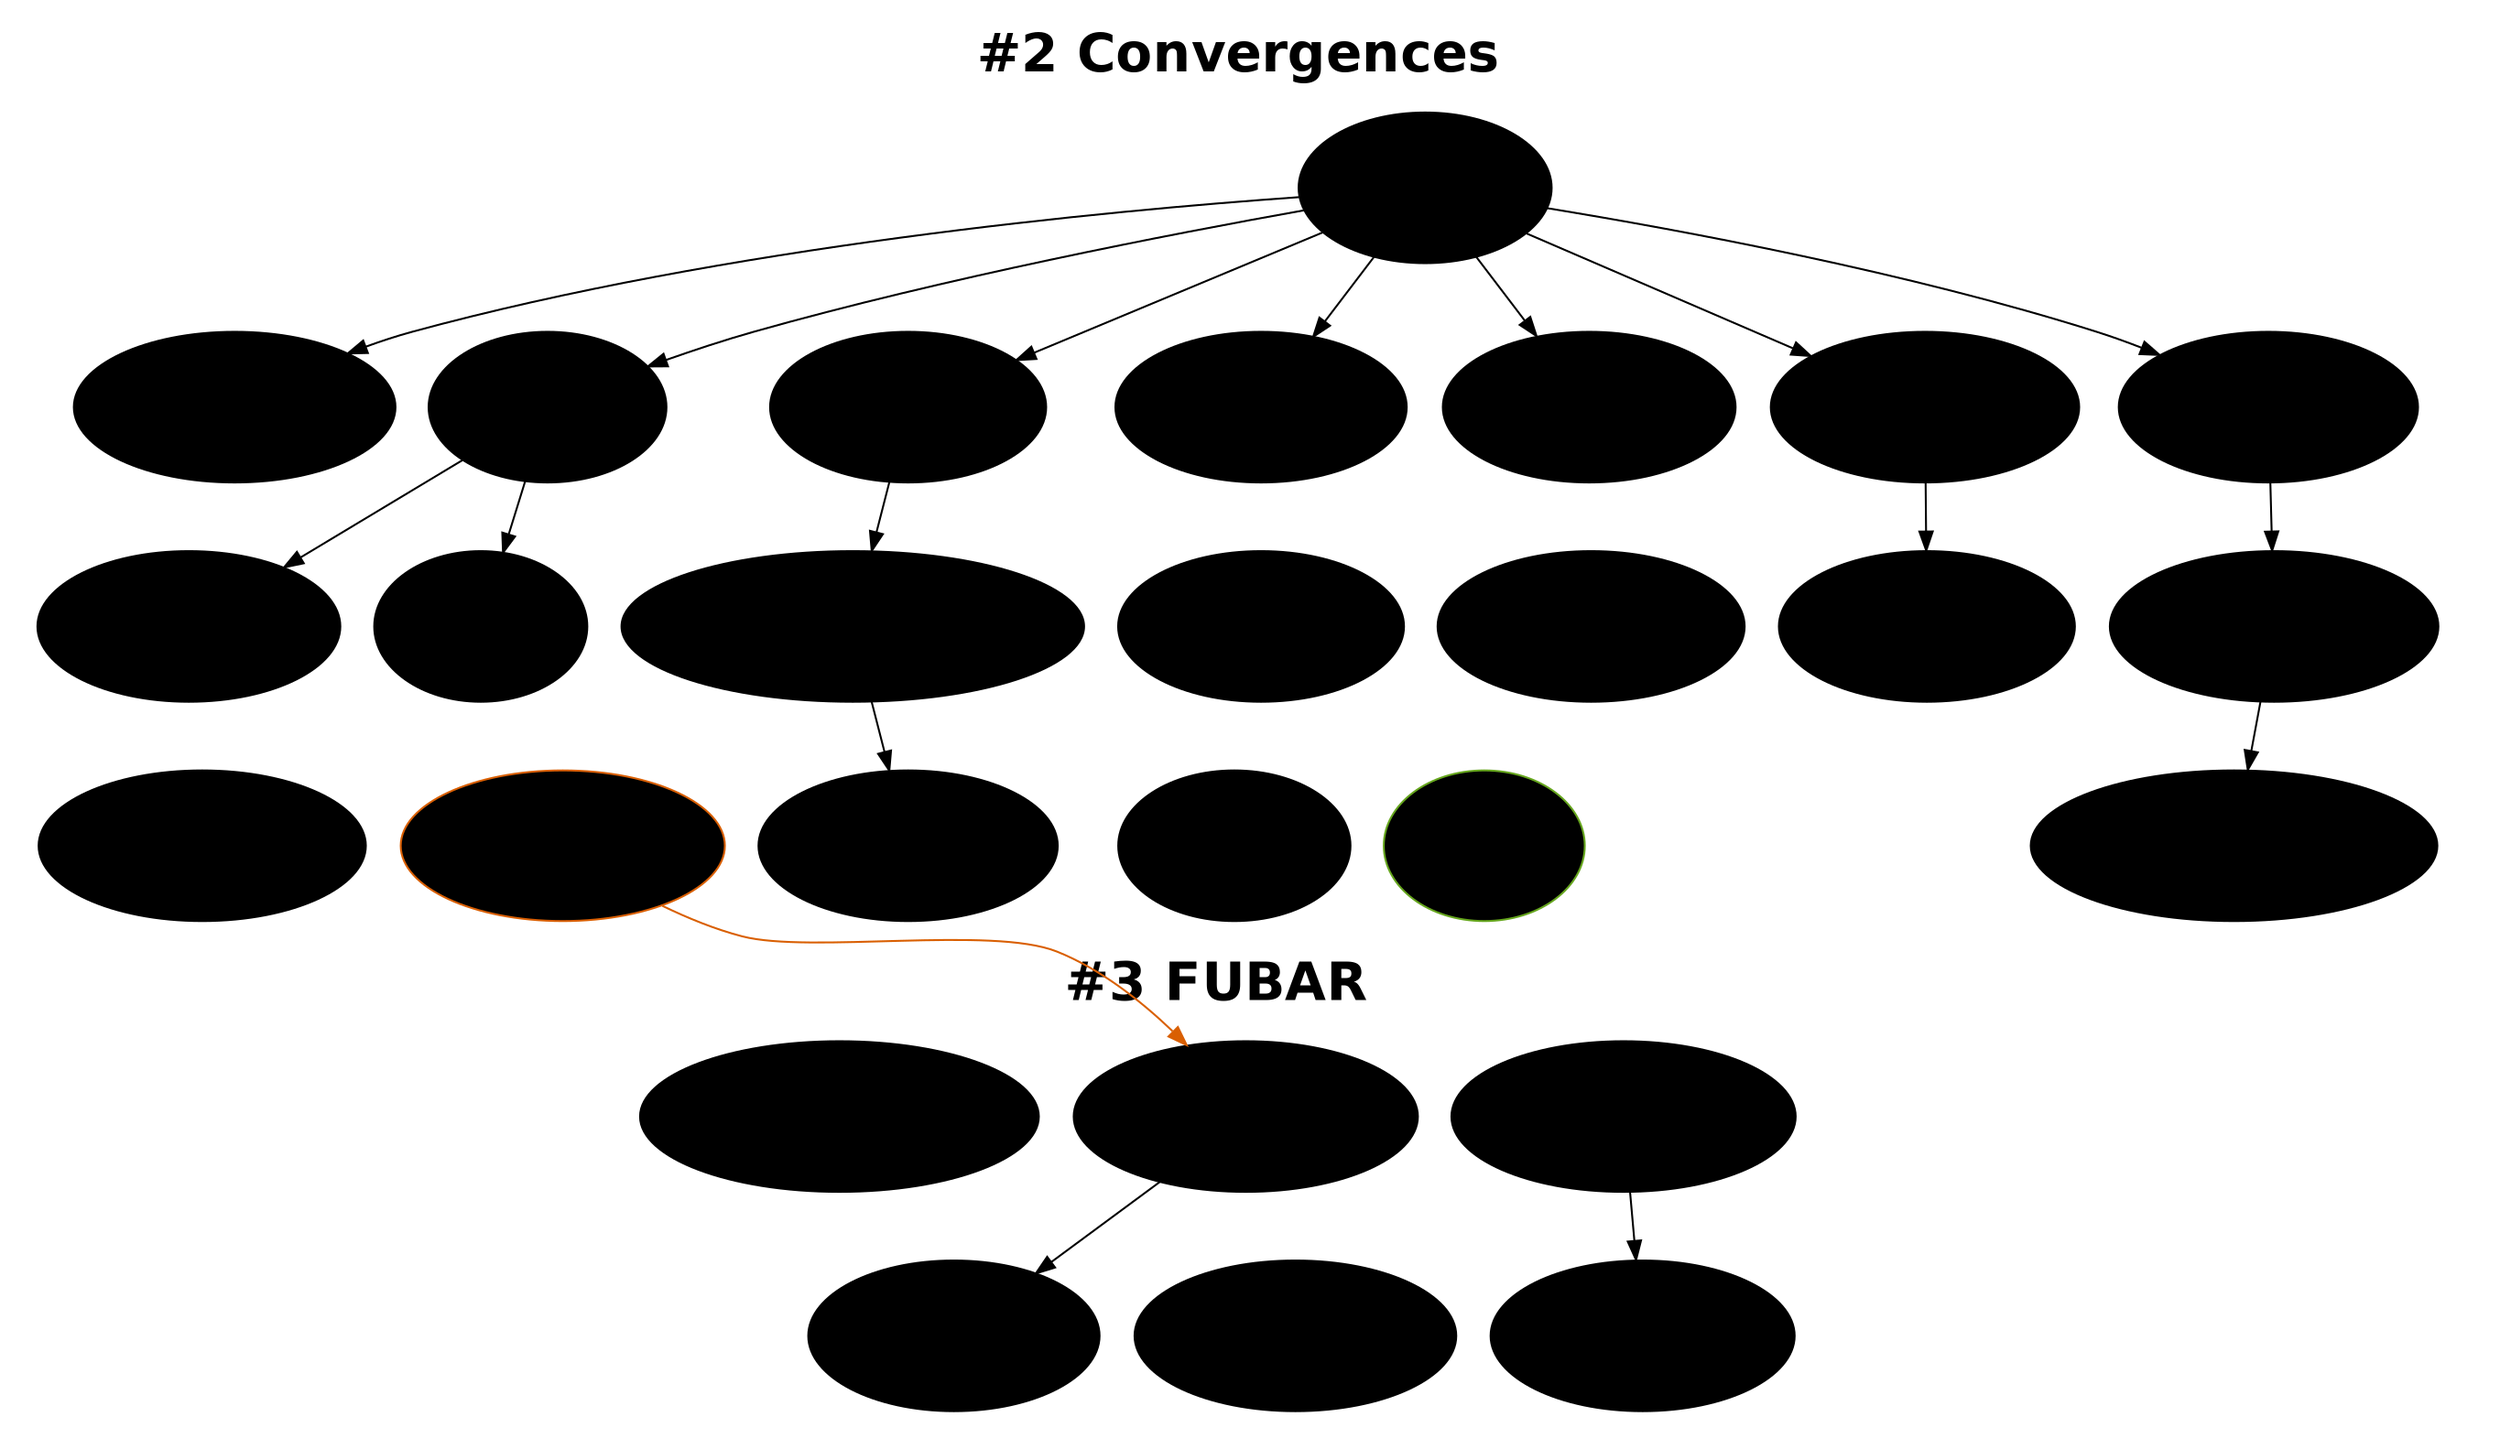digraph G {
    fontname = Helvetica;
    node [
        colorscheme = dark25,
        style = filled,
        fillcolor = lightgray,
        fontsize = 14,
        height = 1.1  # Make nodes higher
    ];
    edge [ colorscheme = dark25 ];
    # "If clusterrank=local, a subgraph whose name begins with cluster is given special treatment."
    subgraph cluster_partie_2 {
        peripheries = 0;  # => no border
        "Rébellion\ndes androïdes" -> "Meurtre du marshal";
        "Rébellion\ndes androïdes" -> "Explosion du\nport spatial" -> "Chute de la station";
        "Rébellion\ndes androïdes" -> "Cory 3 contrôle\nle niveau 1" -> "Nouveau QRCode\nde terminal CommLink\n★" -> "Big brother is\nwatching you\n★";
        "Rébellion\ndes androïdes" -> "Sabotage du sas\ndu niveau 5";
        "Rébellion\ndes androïdes" -> "Mort de\nCandy Davies\n★";
        "Mort de\nCandy Davies\n★" -> "Darcy Cotton\nvia CommLink\n★" [style=invis];
        "Explosion du\nport spatial" -> "Impesanteur";
        "Rébellion\ndes androïdes" -> "Les ouvriers\nse barricadent\nau niveau 9 ★" -> "Ellen Frost\nlance un SOS\nau niveau 7 ★";
        "Sabotage du sas\ndu niveau 5" -> "Back to medbay\n★" -> "Mort de\nJada Jones\n★" [style=invis];
        "Rébellion\ndes androïdes" -> "Massacre au\nlabo Revolve\ndu niveau 3 ★" -> "Trolley dilemna\nau laboratoire\n★" -> "Destruction du labo\nde Revolve par\nDarcy Cotton ★";
        "Chute de la station" -> "Miracle de\nla fin du monde\n★" [style=invis];
        "Déclenchement de\nla balise" [color=2];  # Park
        "Chute de la station" -> "Déclenchement de\nla balise" [style=invis];
        "Sullivan\nNemesis\n★" [color=5];  # Sullivan
        "Back to medbay\n★" -> "Sullivan\nNemesis\n★" [style=invis];
        fontsize = 28;
        label = <<b>#2 Convergences</b>>;
    }
    subgraph cluster_partie_3 {
        peripheries = 0;  # => no border
        "Annonce CommLink\nde Watters" -> "Mort de la plupart\ndes PNJs" [style=invis];
        "Annonce CommLink\nde Watters" -> "Possédés par des\nlarves cosmiques";
        "La Sécurité\ndébarque\nau niveau 3 ou 5" -> "Récupération de\nla malette";
        fontsize = 28;
        "[Gain d'Adrénaline]\nPour chaque\nObjectif rempli";
        label = <<b>#3 FUBAR</b>>;
    }
    "Déclenchement de\nla balise" -> "La Sécurité\ndébarque\nau niveau 3 ou 5" [color=2];
    // Force clusters based on (added) rank
    // Recipe from: https://stackoverflow.com/a/72102766/636849
    {"Rébellion\ndes androïdes"} -> {"Annonce CommLink\nde Watters"} [style=invis];
}
